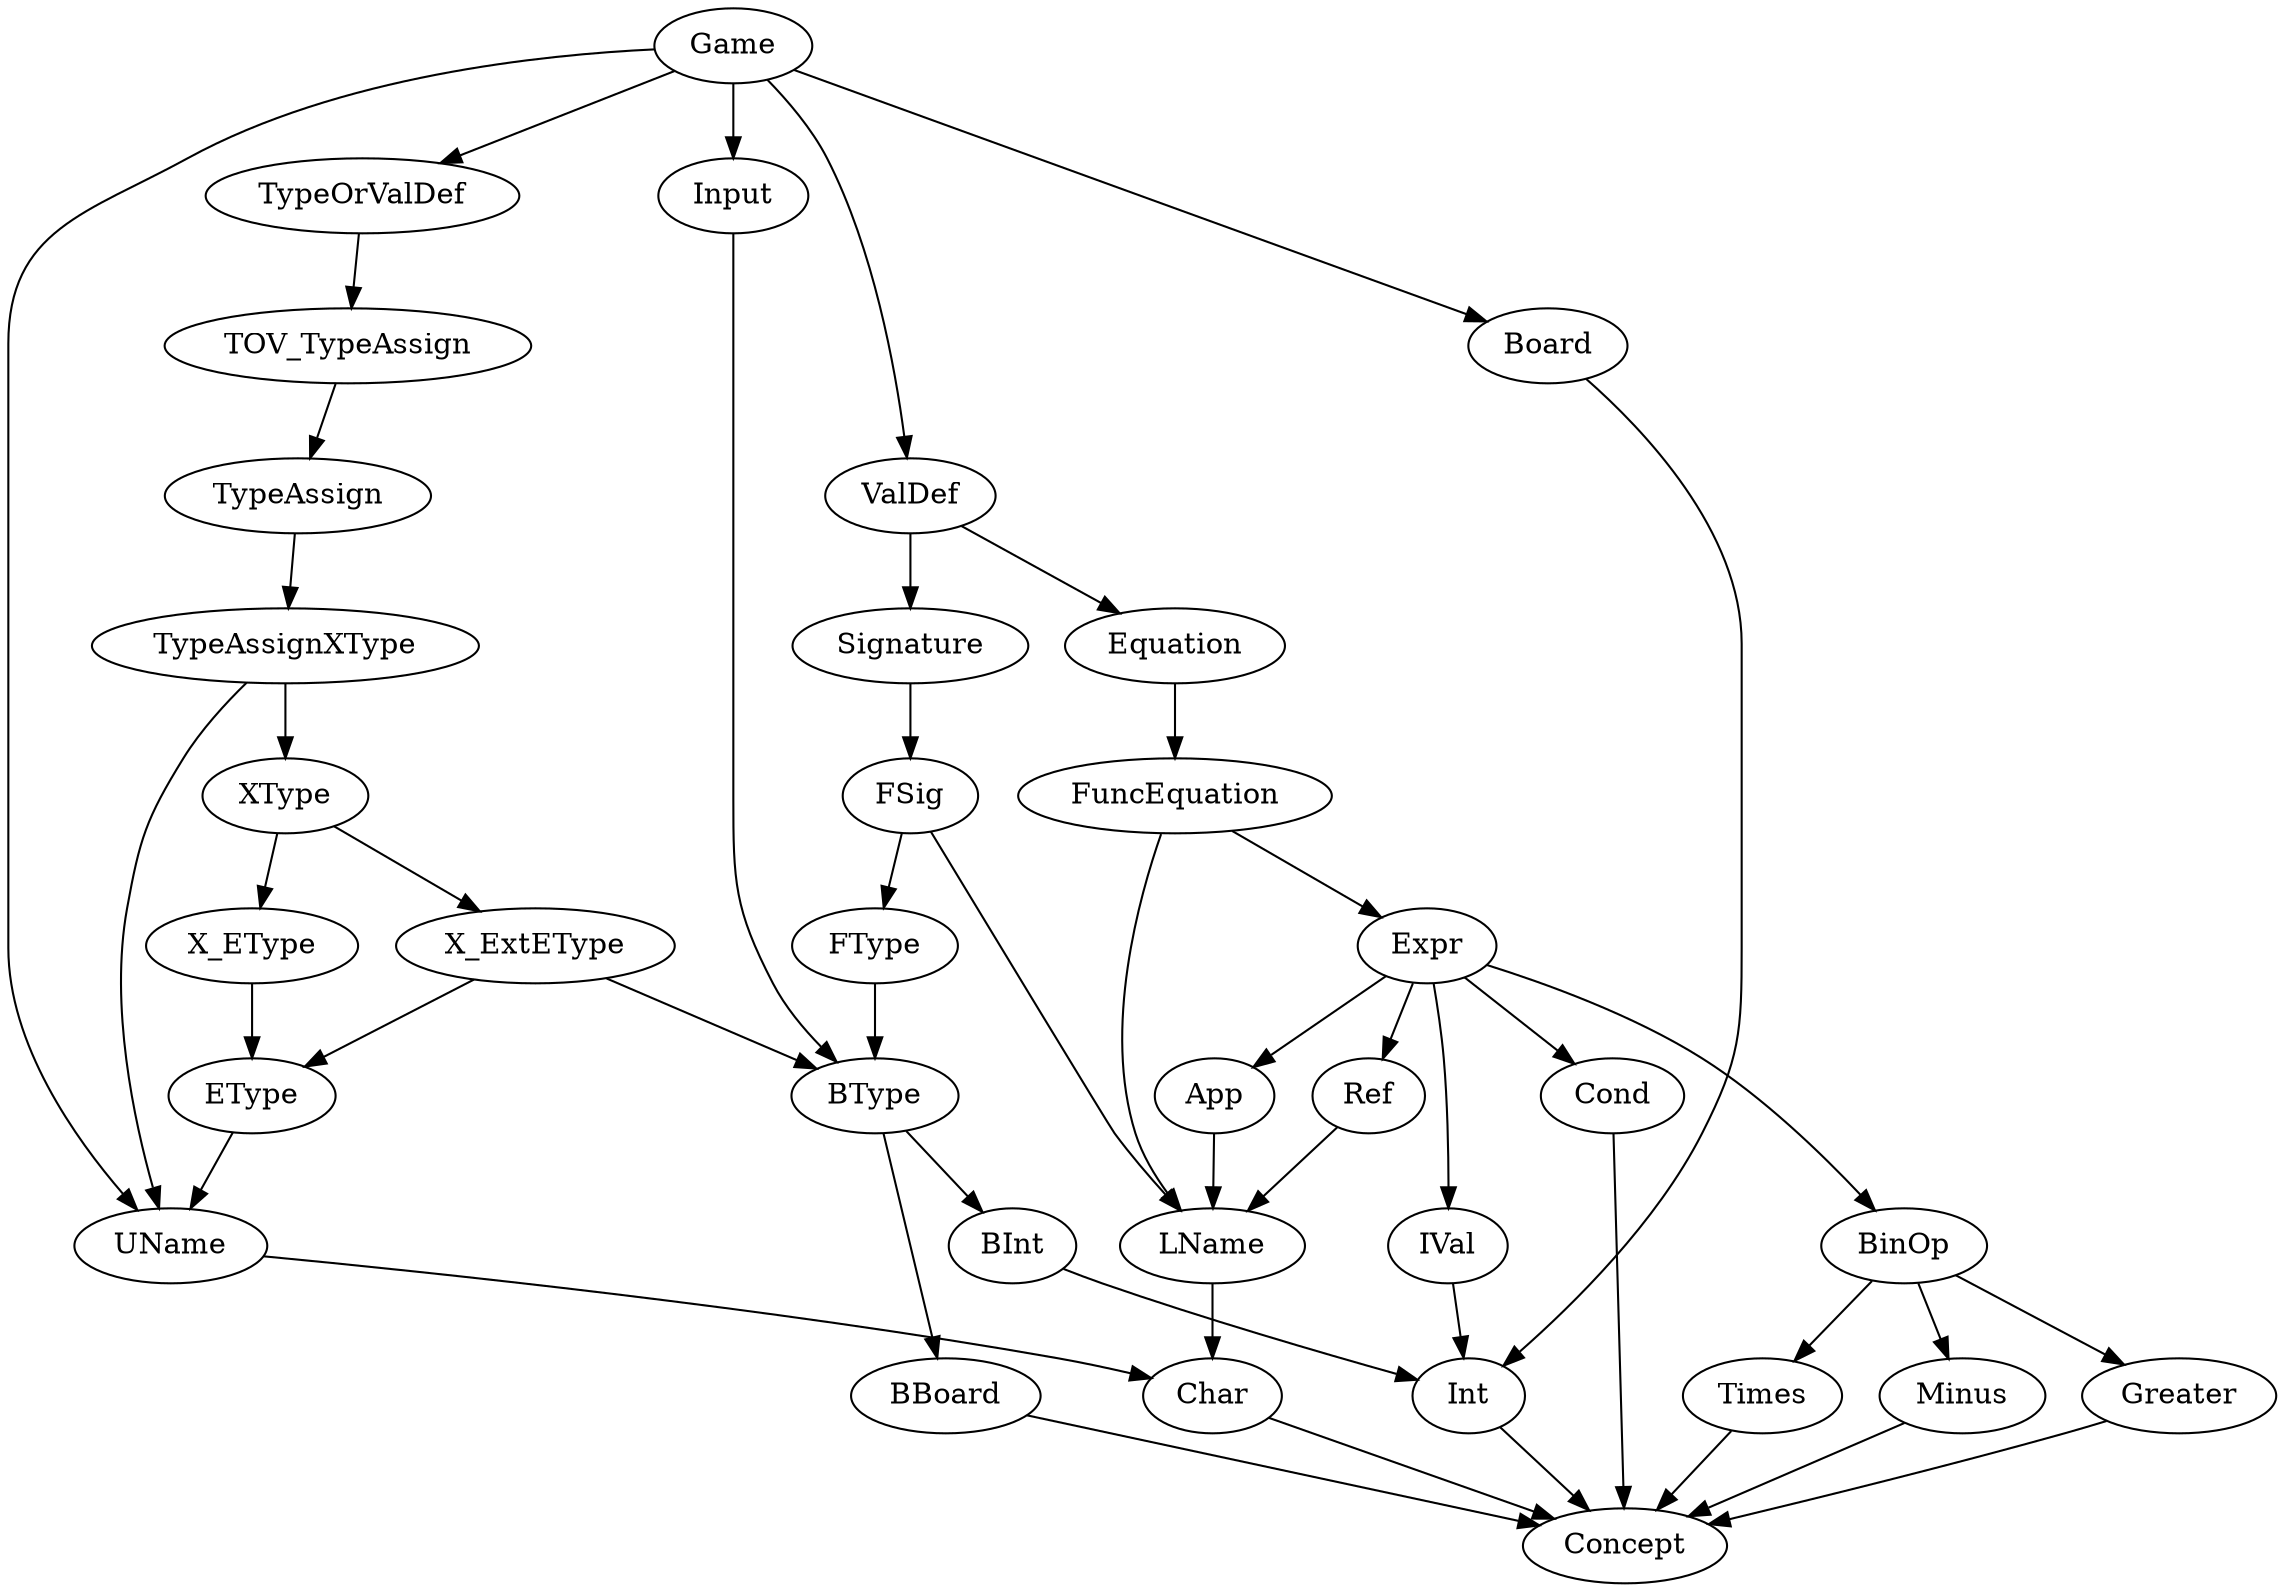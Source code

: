 strict digraph G {
Game	 [label="Game"];
UName	 [label="UName"];
Char	 [label="Char"];
Concept	 [label="Concept"];
TypeOrValDef	 [label="TypeOrValDef"];
TOV_TypeAssign	 [label="TOV_TypeAssign"];
TypeAssign	 [label="TypeAssign"];
TypeAssignXType	 [label="TypeAssignXType"];
XType	 [label="XType"];
X_EType	 [label="X_EType"];
EType	 [label="EType"];
X_ExtEType	 [label="X_ExtEType"];
BType	 [label="BType"];
BBoard	 [label="BBoard"];
Board	 [label="Board"];
Int	 [label="Int"];
BInt	 [label="BInt"];
Input	 [label="Input"];
ValDef	 [label="ValDef"];
Signature	 [label="Signature"];
FSig	 [label="FSig"];
LName	 [label="LName"];
FType	 [label="FType"];
Equation	 [label="Equation"];
FuncEquation	 [label="FuncEquation"];
Expr	 [label="Expr"];
Cond	 [label="Cond"];
BinOp	 [label="BinOp"];
Ref	 [label="Ref"];
Greater	 [label="Greater"];
IVal	 [label="IVal"];
Times	 [label="Times"];
App	 [label="App"];
Minus	 [label="Minus"];
Game	->	UName	 [label=""];
Game	->	TypeOrValDef	 [label=""];
Game	->	Board	 [label=""];
Game	->	Input	 [label=""];
Game	->	ValDef	 [label=""];
UName	->	Char	 [label=""];
Char	->	Concept	 [label=""];
TypeOrValDef	->	TOV_TypeAssign	 [label=""];
TOV_TypeAssign	->	TypeAssign	 [label=""];
TypeAssign	->	TypeAssignXType	 [label=""];
TypeAssignXType	->	UName	 [label=""];
TypeAssignXType	->	XType	 [label=""];
XType	->	X_EType	 [label=""];
X_EType	->	EType	 [label=""];
EType	->	UName	 [label=""];
XType	->	X_ExtEType	 [label=""];
X_ExtEType	->	BType	 [label=""];
X_ExtEType	->	EType	 [label=""];
BType	->	BBoard	 [label=""];
Board	->	Int	 [label=""];
Int	->	Concept	 [label=""];
BType	->	BInt	 [label=""];
BInt	->	Int	 [label=""];
BBoard	->	Concept	 [label=""];
Input	->	BType	 [label=""];
ValDef	->	Signature	 [label=""];
ValDef	->	Equation	 [label=""];
Signature	->	FSig	 [label=""];
FSig	->	LName	 [label=""];
FSig	->	FType	 [label=""];
LName	->	Char	 [label=""];
FType	->	BType	 [label=""];
Equation	->	FuncEquation	 [label=""];
FuncEquation	->	LName	 [label=""];
FuncEquation	->	Expr	 [label=""];
Expr	->	Cond	 [label=""];
Expr	->	BinOp	 [label=""];
Expr	->	Ref	 [label=""];
Ref	->	LName	 [label=""];
BinOp	->	Greater	 [label=""];
Greater	->	Concept	 [label=""];
Expr	->	IVal	 [label=""];
IVal	->	Int	 [label=""];
BinOp	->	Times	 [label=""];
Times	->	Concept	 [label=""];
Expr	->	App	 [label=""];
App	->	LName	 [label=""];
BinOp	->	Minus	 [label=""];
Minus	->	Concept	 [label=""];
Cond	->	Concept	 [label=""];

}